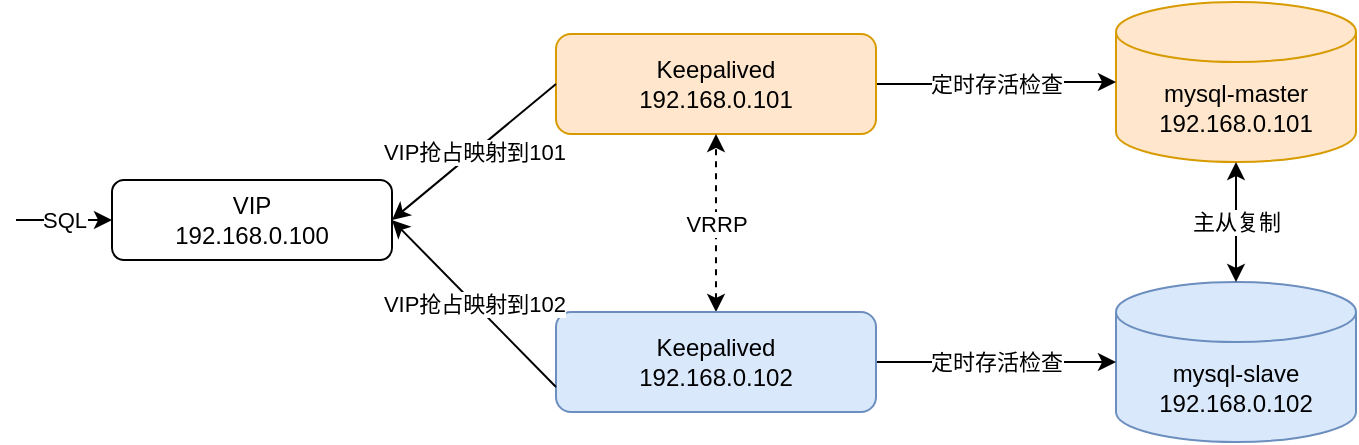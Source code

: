 <mxfile version="14.9.0" type="github">
  <diagram id="eHS7JZv-YztAtAW-dQek" name="Page-1">
    <mxGraphModel dx="782" dy="412" grid="1" gridSize="10" guides="1" tooltips="1" connect="1" arrows="1" fold="1" page="1" pageScale="1" pageWidth="1169" pageHeight="827" math="0" shadow="0">
      <root>
        <mxCell id="0" />
        <mxCell id="1" parent="0" />
        <mxCell id="4crUNOPvbyheSk_j_8Qz-1" value="mysql-master&lt;br&gt;192.168.0.101" style="shape=cylinder3;whiteSpace=wrap;html=1;boundedLbl=1;backgroundOutline=1;size=15;fillColor=#ffe6cc;strokeColor=#d79b00;" vertex="1" parent="1">
          <mxGeometry x="560" y="110" width="120" height="80" as="geometry" />
        </mxCell>
        <mxCell id="4crUNOPvbyheSk_j_8Qz-2" value="mysql-slave&lt;br&gt;192.168.0.102" style="shape=cylinder3;whiteSpace=wrap;html=1;boundedLbl=1;backgroundOutline=1;size=15;fillColor=#dae8fc;strokeColor=#6c8ebf;" vertex="1" parent="1">
          <mxGeometry x="560" y="250" width="120" height="80" as="geometry" />
        </mxCell>
        <mxCell id="4crUNOPvbyheSk_j_8Qz-9" value="定时存活检查" style="edgeStyle=orthogonalEdgeStyle;rounded=0;orthogonalLoop=1;jettySize=auto;html=1;exitX=1;exitY=0.5;exitDx=0;exitDy=0;entryX=0;entryY=0.5;entryDx=0;entryDy=0;entryPerimeter=0;" edge="1" parent="1" source="4crUNOPvbyheSk_j_8Qz-4" target="4crUNOPvbyheSk_j_8Qz-1">
          <mxGeometry relative="1" as="geometry" />
        </mxCell>
        <mxCell id="4crUNOPvbyheSk_j_8Qz-4" value="Keepalived&lt;br&gt;192.168.0.101" style="rounded=1;whiteSpace=wrap;html=1;fillColor=#ffe6cc;strokeColor=#d79b00;" vertex="1" parent="1">
          <mxGeometry x="280" y="126" width="160" height="50" as="geometry" />
        </mxCell>
        <mxCell id="4crUNOPvbyheSk_j_8Qz-10" value="定时存活检查" style="edgeStyle=orthogonalEdgeStyle;rounded=0;orthogonalLoop=1;jettySize=auto;html=1;exitX=1;exitY=0.5;exitDx=0;exitDy=0;entryX=0;entryY=0.5;entryDx=0;entryDy=0;entryPerimeter=0;" edge="1" parent="1" source="4crUNOPvbyheSk_j_8Qz-5" target="4crUNOPvbyheSk_j_8Qz-2">
          <mxGeometry relative="1" as="geometry" />
        </mxCell>
        <mxCell id="4crUNOPvbyheSk_j_8Qz-24" value="VRRP" style="edgeStyle=orthogonalEdgeStyle;rounded=0;orthogonalLoop=1;jettySize=auto;html=1;startArrow=classic;startFill=1;dashed=1;" edge="1" parent="1" source="4crUNOPvbyheSk_j_8Qz-5" target="4crUNOPvbyheSk_j_8Qz-4">
          <mxGeometry relative="1" as="geometry" />
        </mxCell>
        <mxCell id="4crUNOPvbyheSk_j_8Qz-5" value="Keepalived&lt;br&gt;192.168.0.102" style="rounded=1;whiteSpace=wrap;html=1;fillColor=#dae8fc;strokeColor=#6c8ebf;" vertex="1" parent="1">
          <mxGeometry x="280" y="265" width="160" height="50" as="geometry" />
        </mxCell>
        <mxCell id="4crUNOPvbyheSk_j_8Qz-8" value="主从复制" style="endArrow=classic;startArrow=classic;html=1;entryX=0.5;entryY=1;entryDx=0;entryDy=0;entryPerimeter=0;exitX=0.5;exitY=0;exitDx=0;exitDy=0;exitPerimeter=0;rounded=1;" edge="1" parent="1" source="4crUNOPvbyheSk_j_8Qz-2" target="4crUNOPvbyheSk_j_8Qz-1">
          <mxGeometry width="50" height="50" relative="1" as="geometry">
            <mxPoint x="460" y="250" as="sourcePoint" />
            <mxPoint x="510" y="200" as="targetPoint" />
            <Array as="points" />
          </mxGeometry>
        </mxCell>
        <mxCell id="4crUNOPvbyheSk_j_8Qz-11" value="VIP&lt;br&gt;192.168.0.100" style="rounded=1;whiteSpace=wrap;html=1;" vertex="1" parent="1">
          <mxGeometry x="58" y="199" width="140" height="40" as="geometry" />
        </mxCell>
        <mxCell id="4crUNOPvbyheSk_j_8Qz-18" value="VIP抢占映射到102" style="endArrow=classic;html=1;exitX=0;exitY=0.75;exitDx=0;exitDy=0;entryX=1;entryY=0.5;entryDx=0;entryDy=0;" edge="1" parent="1" source="4crUNOPvbyheSk_j_8Qz-5" target="4crUNOPvbyheSk_j_8Qz-11">
          <mxGeometry width="50" height="50" relative="1" as="geometry">
            <mxPoint x="270" y="230" as="sourcePoint" />
            <mxPoint x="320" y="180" as="targetPoint" />
          </mxGeometry>
        </mxCell>
        <mxCell id="4crUNOPvbyheSk_j_8Qz-19" value="VIP抢占映射到101" style="endArrow=classic;html=1;exitX=0;exitY=0.5;exitDx=0;exitDy=0;entryX=1;entryY=0.5;entryDx=0;entryDy=0;" edge="1" parent="1" source="4crUNOPvbyheSk_j_8Qz-4" target="4crUNOPvbyheSk_j_8Qz-11">
          <mxGeometry width="50" height="50" relative="1" as="geometry">
            <mxPoint x="270" y="170" as="sourcePoint" />
            <mxPoint x="260" y="220" as="targetPoint" />
          </mxGeometry>
        </mxCell>
        <mxCell id="4crUNOPvbyheSk_j_8Qz-22" value="SQL" style="endArrow=classic;html=1;entryX=0;entryY=0.5;entryDx=0;entryDy=0;" edge="1" parent="1">
          <mxGeometry width="50" height="50" relative="1" as="geometry">
            <mxPoint x="10" y="219" as="sourcePoint" />
            <mxPoint x="58" y="219" as="targetPoint" />
          </mxGeometry>
        </mxCell>
      </root>
    </mxGraphModel>
  </diagram>
</mxfile>
